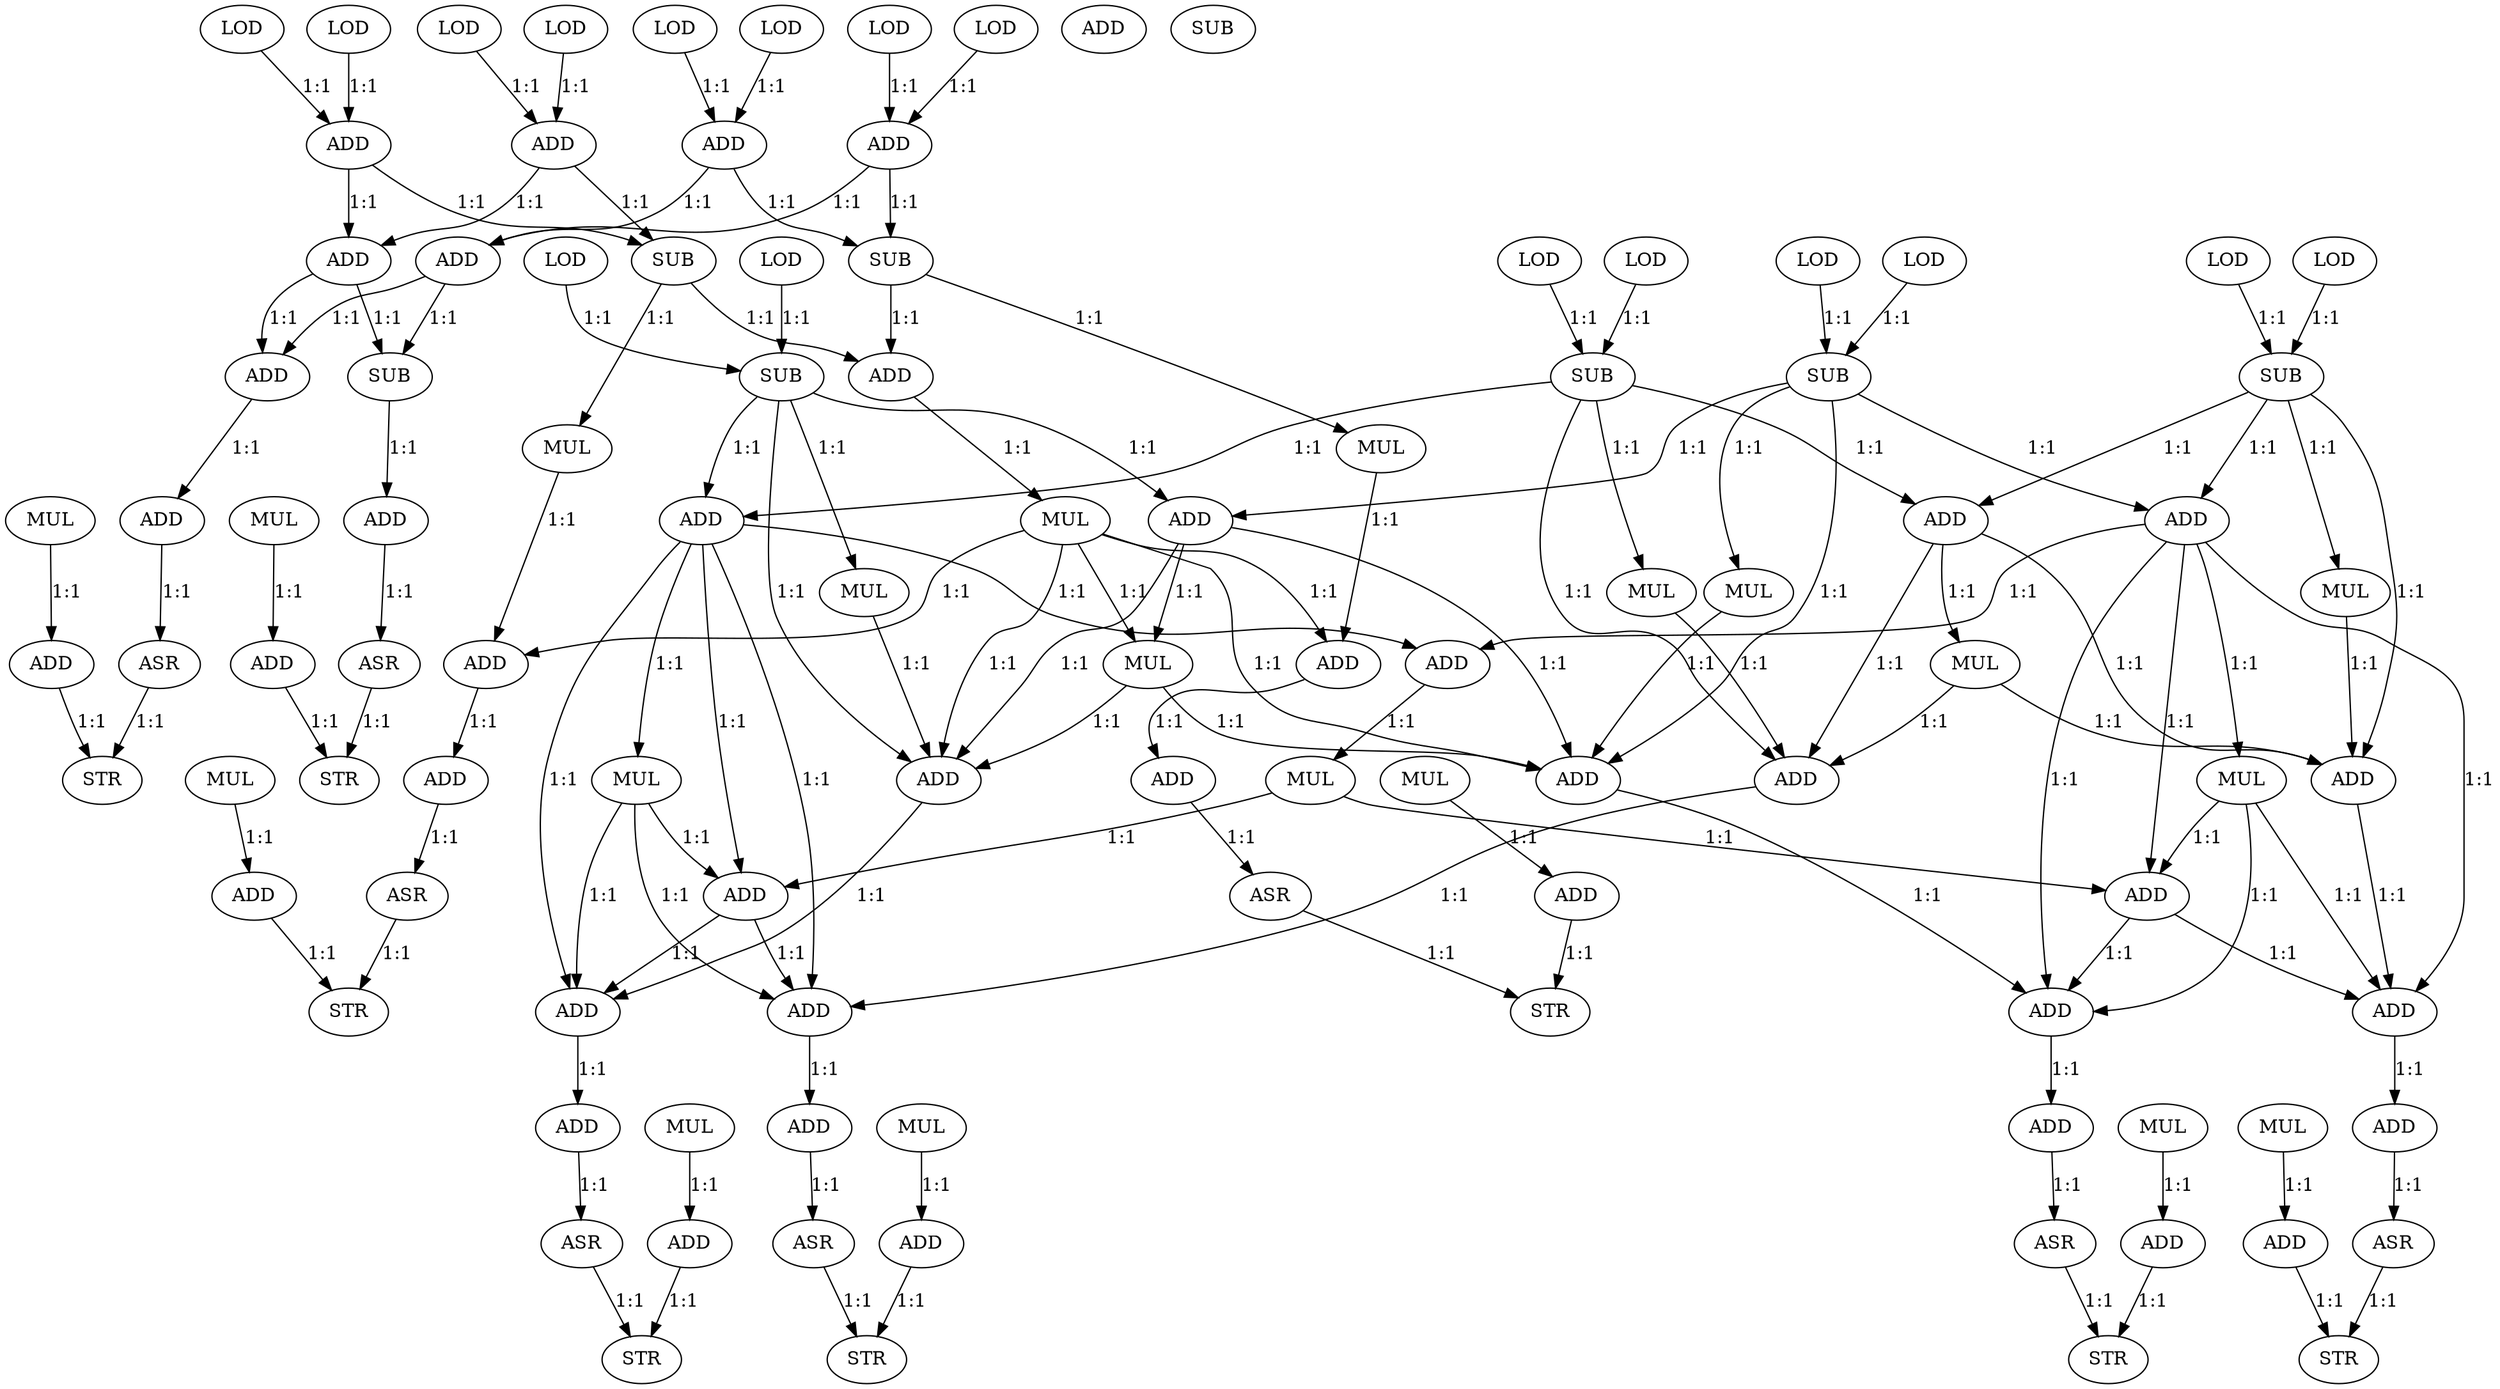 digraph  {
   0 [label="LOD"];
   1 [label="LOD"];
   2 [label="ADD"];
   3 [label="LOD"];
   4 [label="LOD"];
   5 [label="SUB"];
   6 [label="LOD"];
   7 [label="LOD"];
   8 [label="ADD"];
   9 [label="LOD"];
   10 [label="LOD"];
   11 [label="SUB"];
   12 [label="LOD"];
   13 [label="LOD"];
   14 [label="ADD"];
   15 [label="LOD"];
   16 [label="LOD"];
   17 [label="SUB"];
   18 [label="LOD"];
   19 [label="LOD"];
   20 [label="ADD"];
   21 [label="LOD"];
   22 [label="LOD"];
   23 [label="SUB"];
   24 [label="ADD"];
   25 [label="SUB"];
   26 [label="ADD"];
   27 [label="SUB"];
   28 [label="ADD"];
   29 [label="ADD"];
   30 [label="ASR"];
   31 [label="MUL"];
   32 [label="ADD"];
   33 [label="STR"];
   34 [label="SUB"];
   35 [label="ADD"];
   36 [label="ASR"];
   37 [label="MUL"];
   38 [label="ADD"];
   39 [label="STR"];
   40 [label="ADD"];
   41 [label="MUL"];
   42 [label="MUL"];
   43 [label="ADD"];
   44 [label="ADD"];
   45 [label="ASR"];
   46 [label="MUL"];
   47 [label="ADD"];
   48 [label="STR"];
   49 [label="MUL"];
   50 [label="ADD"];
   51 [label="ADD"];
   52 [label="ASR"];
   53 [label="MUL"];
   54 [label="ADD"];
   55 [label="STR"];
   56 [label="ADD"];
   57 [label="ADD"];
   58 [label="ADD"];
   59 [label="ADD"];
   60 [label="ADD"];
   61 [label="MUL"];
   62 [label="MUL"];
   63 [label="MUL"];
   64 [label="MUL"];
   65 [label="MUL"];
   66 [label="MUL"];
   67 [label="MUL"];
   68 [label="MUL"];
   69 [label="MUL"];
   70 [label="ADD"];
   71 [label="ADD"];
   72 [label="ADD"];
   73 [label="ADD"];
   74 [label="ADD"];
   75 [label="ASR"];
   76 [label="MUL"];
   77 [label="ADD"];
   78 [label="STR"];
   79 [label="ADD"];
   80 [label="ADD"];
   81 [label="ADD"];
   82 [label="ASR"];
   83 [label="MUL"];
   84 [label="ADD"];
   85 [label="STR"];
   86 [label="ADD"];
   87 [label="ADD"];
   88 [label="ADD"];
   89 [label="ASR"];
   90 [label="MUL"];
   91 [label="ADD"];
   92 [label="STR"];
   93 [label="ADD"];
   94 [label="ADD"];
   95 [label="ADD"];
   96 [label="ASR"];
   97 [label="MUL"];
   98 [label="ADD"];
   99 [label="STR"];
   100 [label="ADD"];
   101 [label="SUB"];

   0->2 [label="1:1"]
   1->2 [label="1:1"]
   2->24 [label="1:1"]
   2->25 [label="1:1"]
   3->5 [label="1:1"]
   4->5 [label="1:1"]
   5->56 [label="1:1"]
   5->59 [label="1:1"]
   5->65 [label="1:1"]
   5->93 [label="1:1"]
   6->8 [label="1:1"]
   7->8 [label="1:1"]
   8->26 [label="1:1"]
   8->27 [label="1:1"]
   9->11 [label="1:1"]
   10->11 [label="1:1"]
   11->57 [label="1:1"]
   11->58 [label="1:1"]
   11->64 [label="1:1"]
   11->86 [label="1:1"]
   12->14 [label="1:1"]
   13->14 [label="1:1"]
   14->26 [label="1:1"]
   14->27 [label="1:1"]
   15->17 [label="1:1"]
   16->17 [label="1:1"]
   17->57 [label="1:1"]
   17->59 [label="1:1"]
   17->63 [label="1:1"]
   17->79 [label="1:1"]
   18->20 [label="1:1"]
   19->20 [label="1:1"]
   20->24 [label="1:1"]
   20->25 [label="1:1"]
   21->23 [label="1:1"]
   22->23 [label="1:1"]
   23->56 [label="1:1"]
   23->58 [label="1:1"]
   23->62 [label="1:1"]
   23->72 [label="1:1"]
   24->28 [label="1:1"]
   24->34 [label="1:1"]
   25->40 [label="1:1"]
   25->42 [label="1:1"]
   26->28 [label="1:1"]
   26->34 [label="1:1"]
   27->40 [label="1:1"]
   27->49 [label="1:1"]
   28->29 [label="1:1"]
   29->30 [label="1:1"]
   30->33 [label="1:1"]
   31->32 [label="1:1"]
   32->33 [label="1:1"]
   34->35 [label="1:1"]
   35->36 [label="1:1"]
   36->39 [label="1:1"]
   37->38 [label="1:1"]
   38->39 [label="1:1"]
   40->41 [label="1:1"]
   41->43 [label="1:1"]
   41->50 [label="1:1"]
   41->66 [label="1:1"]
   41->72 [label="1:1"]
   41->93 [label="1:1"]
   42->43 [label="1:1"]
   43->44 [label="1:1"]
   44->45 [label="1:1"]
   45->48 [label="1:1"]
   46->47 [label="1:1"]
   47->48 [label="1:1"]
   49->50 [label="1:1"]
   50->51 [label="1:1"]
   51->52 [label="1:1"]
   52->55 [label="1:1"]
   53->54 [label="1:1"]
   54->55 [label="1:1"]
   56->66 [label="1:1"]
   56->72 [label="1:1"]
   56->93 [label="1:1"]
   57->67 [label="1:1"]
   57->79 [label="1:1"]
   57->86 [label="1:1"]
   58->60 [label="1:1"]
   58->68 [label="1:1"]
   58->70 [label="1:1"]
   58->73 [label="1:1"]
   58->87 [label="1:1"]
   59->60 [label="1:1"]
   59->69 [label="1:1"]
   59->71 [label="1:1"]
   59->80 [label="1:1"]
   59->94 [label="1:1"]
   60->61 [label="1:1"]
   61->70 [label="1:1"]
   61->71 [label="1:1"]
   62->72 [label="1:1"]
   63->79 [label="1:1"]
   64->86 [label="1:1"]
   65->93 [label="1:1"]
   66->72 [label="1:1"]
   66->93 [label="1:1"]
   67->79 [label="1:1"]
   67->86 [label="1:1"]
   68->70 [label="1:1"]
   68->73 [label="1:1"]
   68->87 [label="1:1"]
   69->71 [label="1:1"]
   69->80 [label="1:1"]
   69->94 [label="1:1"]
   70->73 [label="1:1"]
   70->87 [label="1:1"]
   71->80 [label="1:1"]
   71->94 [label="1:1"]
   72->73 [label="1:1"]
   73->74 [label="1:1"]
   74->75 [label="1:1"]
   75->78 [label="1:1"]
   76->77 [label="1:1"]
   77->78 [label="1:1"]
   79->80 [label="1:1"]
   80->81 [label="1:1"]
   81->82 [label="1:1"]
   82->85 [label="1:1"]
   83->84 [label="1:1"]
   84->85 [label="1:1"]
   86->87 [label="1:1"]
   87->88 [label="1:1"]
   88->89 [label="1:1"]
   89->92 [label="1:1"]
   90->91 [label="1:1"]
   91->92 [label="1:1"]
   93->94 [label="1:1"]
   94->95 [label="1:1"]
   95->96 [label="1:1"]
   96->99 [label="1:1"]
   97->98 [label="1:1"]
   98->99 [label="1:1"]
}

